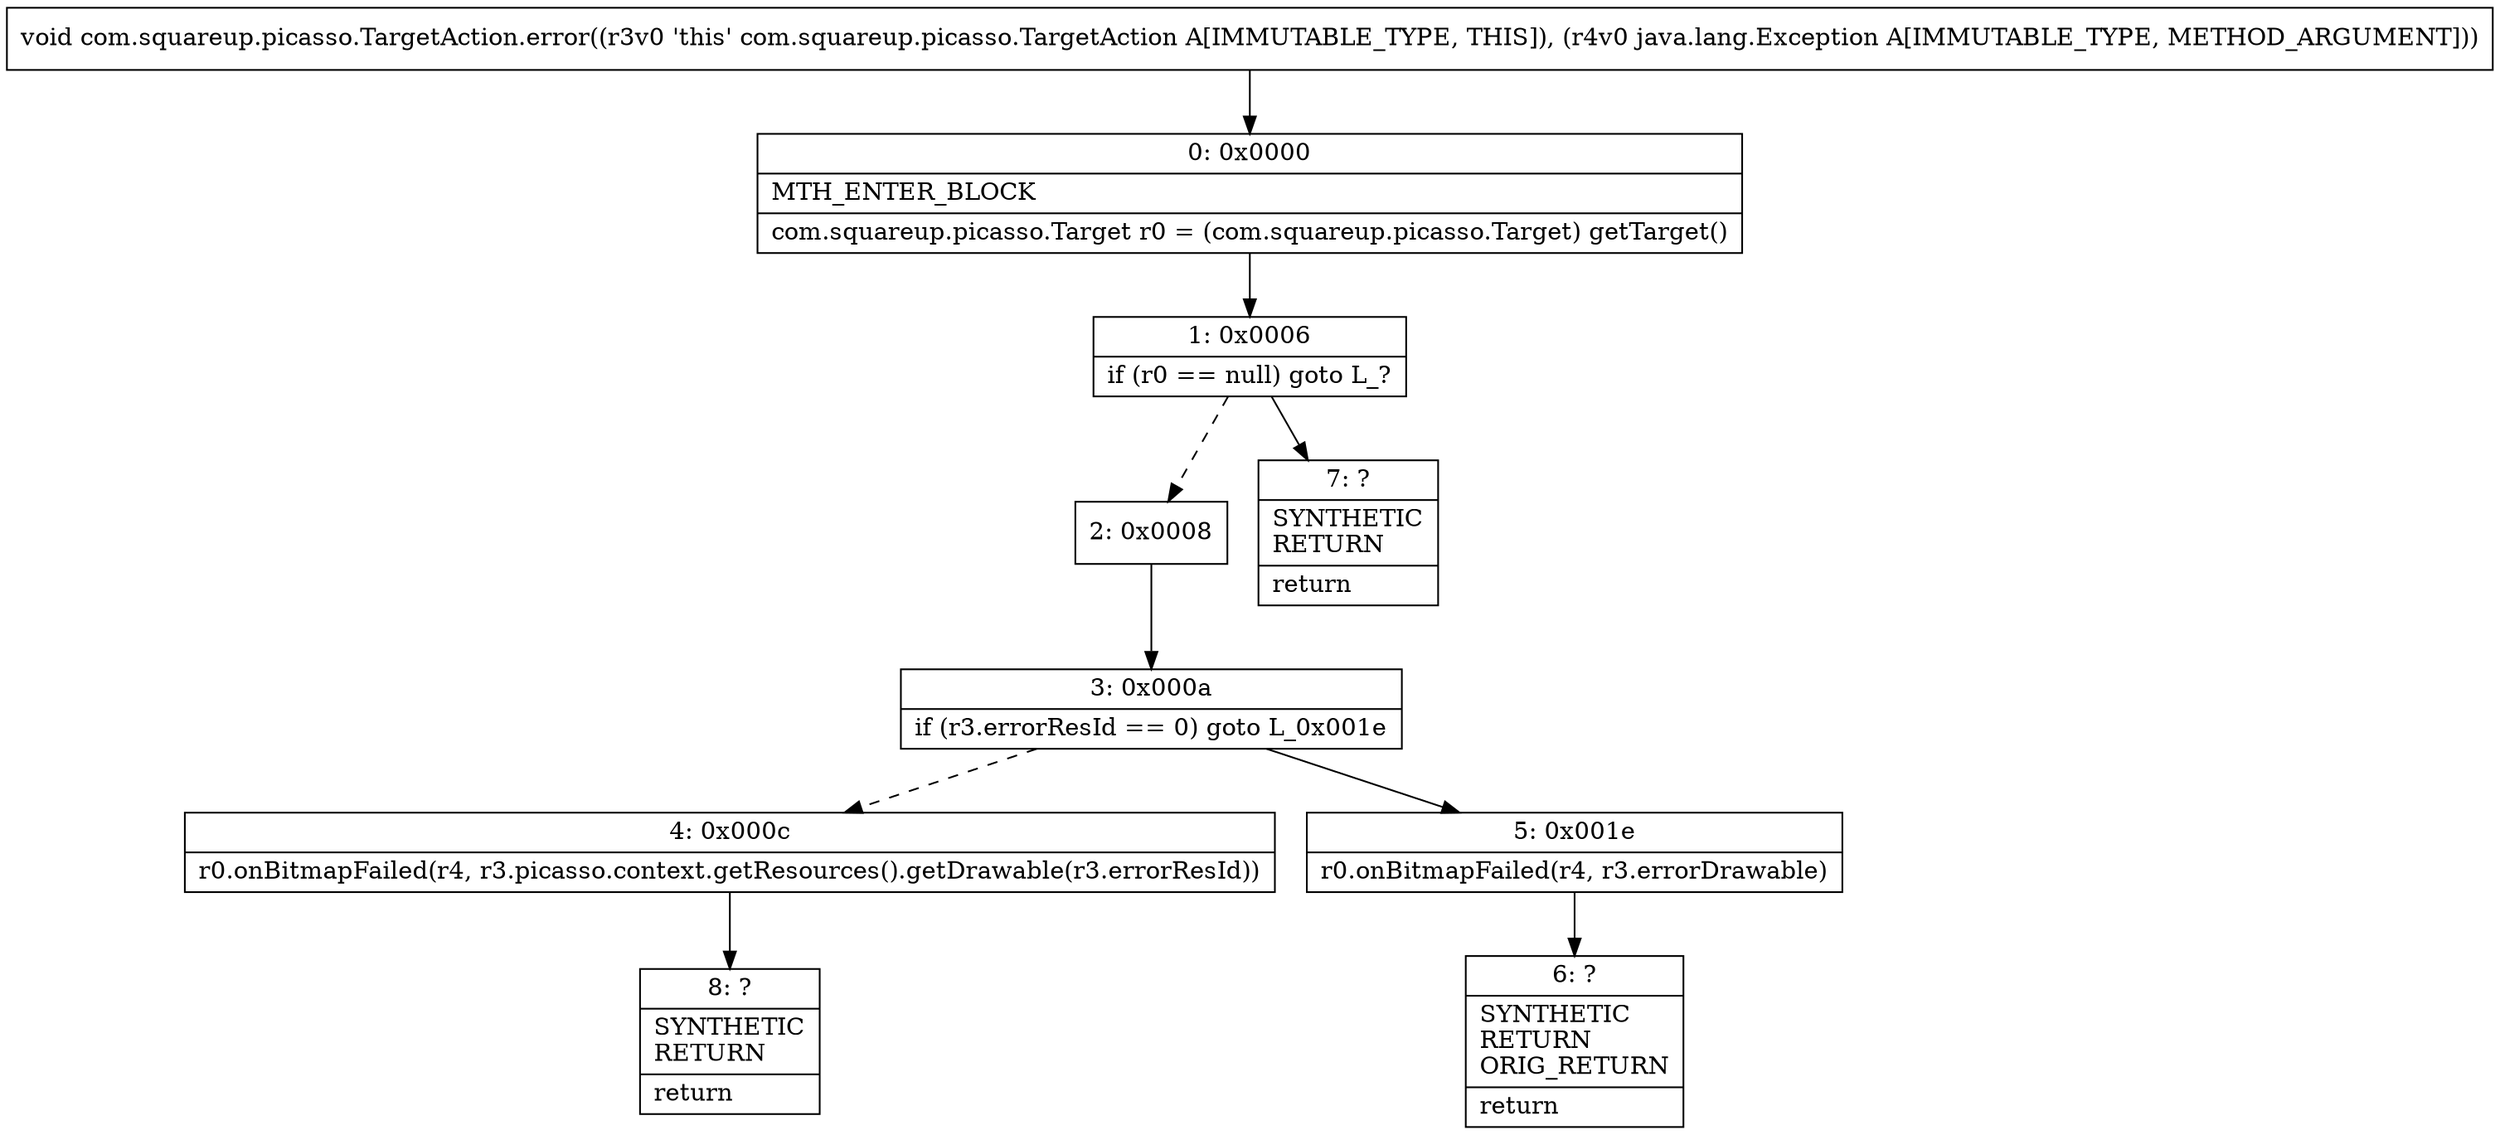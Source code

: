 digraph "CFG forcom.squareup.picasso.TargetAction.error(Ljava\/lang\/Exception;)V" {
Node_0 [shape=record,label="{0\:\ 0x0000|MTH_ENTER_BLOCK\l|com.squareup.picasso.Target r0 = (com.squareup.picasso.Target) getTarget()\l}"];
Node_1 [shape=record,label="{1\:\ 0x0006|if (r0 == null) goto L_?\l}"];
Node_2 [shape=record,label="{2\:\ 0x0008}"];
Node_3 [shape=record,label="{3\:\ 0x000a|if (r3.errorResId == 0) goto L_0x001e\l}"];
Node_4 [shape=record,label="{4\:\ 0x000c|r0.onBitmapFailed(r4, r3.picasso.context.getResources().getDrawable(r3.errorResId))\l}"];
Node_5 [shape=record,label="{5\:\ 0x001e|r0.onBitmapFailed(r4, r3.errorDrawable)\l}"];
Node_6 [shape=record,label="{6\:\ ?|SYNTHETIC\lRETURN\lORIG_RETURN\l|return\l}"];
Node_7 [shape=record,label="{7\:\ ?|SYNTHETIC\lRETURN\l|return\l}"];
Node_8 [shape=record,label="{8\:\ ?|SYNTHETIC\lRETURN\l|return\l}"];
MethodNode[shape=record,label="{void com.squareup.picasso.TargetAction.error((r3v0 'this' com.squareup.picasso.TargetAction A[IMMUTABLE_TYPE, THIS]), (r4v0 java.lang.Exception A[IMMUTABLE_TYPE, METHOD_ARGUMENT])) }"];
MethodNode -> Node_0;
Node_0 -> Node_1;
Node_1 -> Node_2[style=dashed];
Node_1 -> Node_7;
Node_2 -> Node_3;
Node_3 -> Node_4[style=dashed];
Node_3 -> Node_5;
Node_4 -> Node_8;
Node_5 -> Node_6;
}

